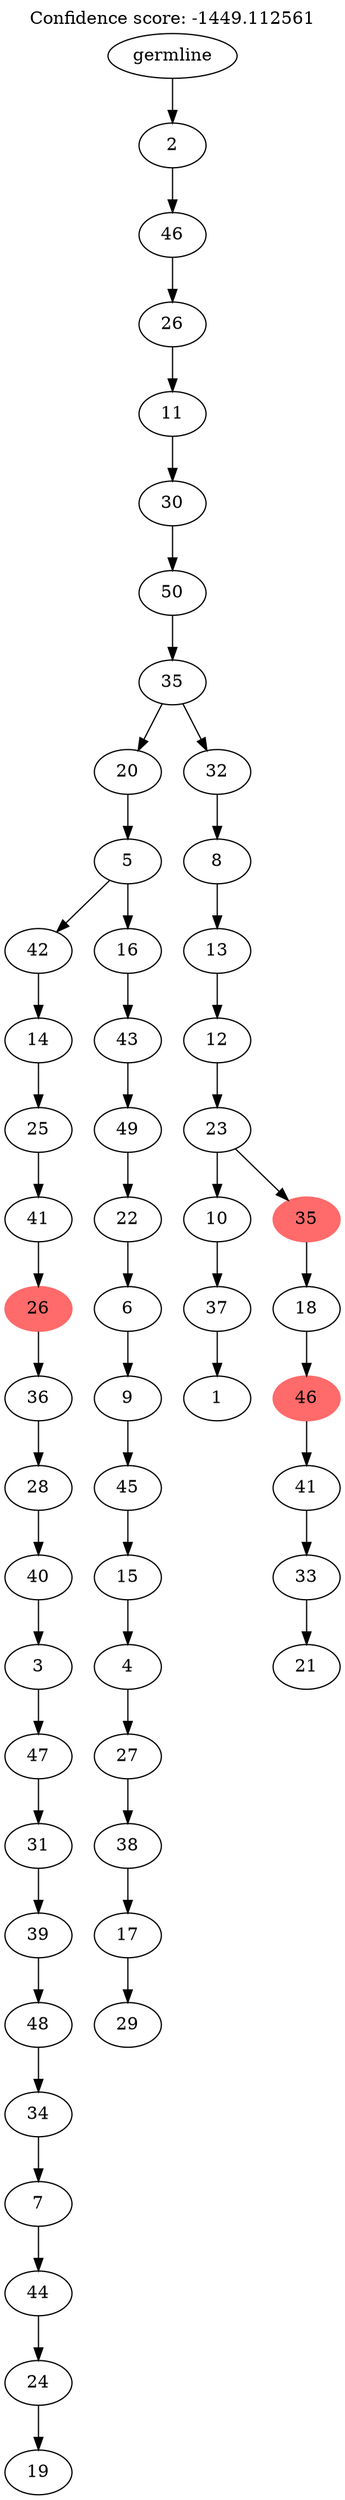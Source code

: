 digraph g {
	"53" -> "54";
	"54" [label="19"];
	"52" -> "53";
	"53" [label="24"];
	"51" -> "52";
	"52" [label="44"];
	"50" -> "51";
	"51" [label="7"];
	"49" -> "50";
	"50" [label="34"];
	"48" -> "49";
	"49" [label="48"];
	"47" -> "48";
	"48" [label="39"];
	"46" -> "47";
	"47" [label="31"];
	"45" -> "46";
	"46" [label="47"];
	"44" -> "45";
	"45" [label="3"];
	"43" -> "44";
	"44" [label="40"];
	"42" -> "43";
	"43" [label="28"];
	"41" -> "42";
	"42" [label="36"];
	"40" -> "41";
	"41" [color=indianred1, style=filled, label="26"];
	"39" -> "40";
	"40" [label="41"];
	"38" -> "39";
	"39" [label="25"];
	"37" -> "38";
	"38" [label="14"];
	"35" -> "36";
	"36" [label="29"];
	"34" -> "35";
	"35" [label="17"];
	"33" -> "34";
	"34" [label="38"];
	"32" -> "33";
	"33" [label="27"];
	"31" -> "32";
	"32" [label="4"];
	"30" -> "31";
	"31" [label="15"];
	"29" -> "30";
	"30" [label="45"];
	"28" -> "29";
	"29" [label="9"];
	"27" -> "28";
	"28" [label="6"];
	"26" -> "27";
	"27" [label="22"];
	"25" -> "26";
	"26" [label="49"];
	"24" -> "25";
	"25" [label="43"];
	"23" -> "24";
	"24" [label="16"];
	"23" -> "37";
	"37" [label="42"];
	"22" -> "23";
	"23" [label="5"];
	"20" -> "21";
	"21" [label="1"];
	"19" -> "20";
	"20" [label="37"];
	"17" -> "18";
	"18" [label="21"];
	"16" -> "17";
	"17" [label="33"];
	"15" -> "16";
	"16" [label="41"];
	"14" -> "15";
	"15" [color=indianred1, style=filled, label="46"];
	"13" -> "14";
	"14" [label="18"];
	"12" -> "13";
	"13" [color=indianred1, style=filled, label="35"];
	"12" -> "19";
	"19" [label="10"];
	"11" -> "12";
	"12" [label="23"];
	"10" -> "11";
	"11" [label="12"];
	"9" -> "10";
	"10" [label="13"];
	"8" -> "9";
	"9" [label="8"];
	"7" -> "8";
	"8" [label="32"];
	"7" -> "22";
	"22" [label="20"];
	"6" -> "7";
	"7" [label="35"];
	"5" -> "6";
	"6" [label="50"];
	"4" -> "5";
	"5" [label="30"];
	"3" -> "4";
	"4" [label="11"];
	"2" -> "3";
	"3" [label="26"];
	"1" -> "2";
	"2" [label="46"];
	"0" -> "1";
	"1" [label="2"];
	"0" [label="germline"];
	labelloc="t";
	label="Confidence score: -1449.112561";
}
